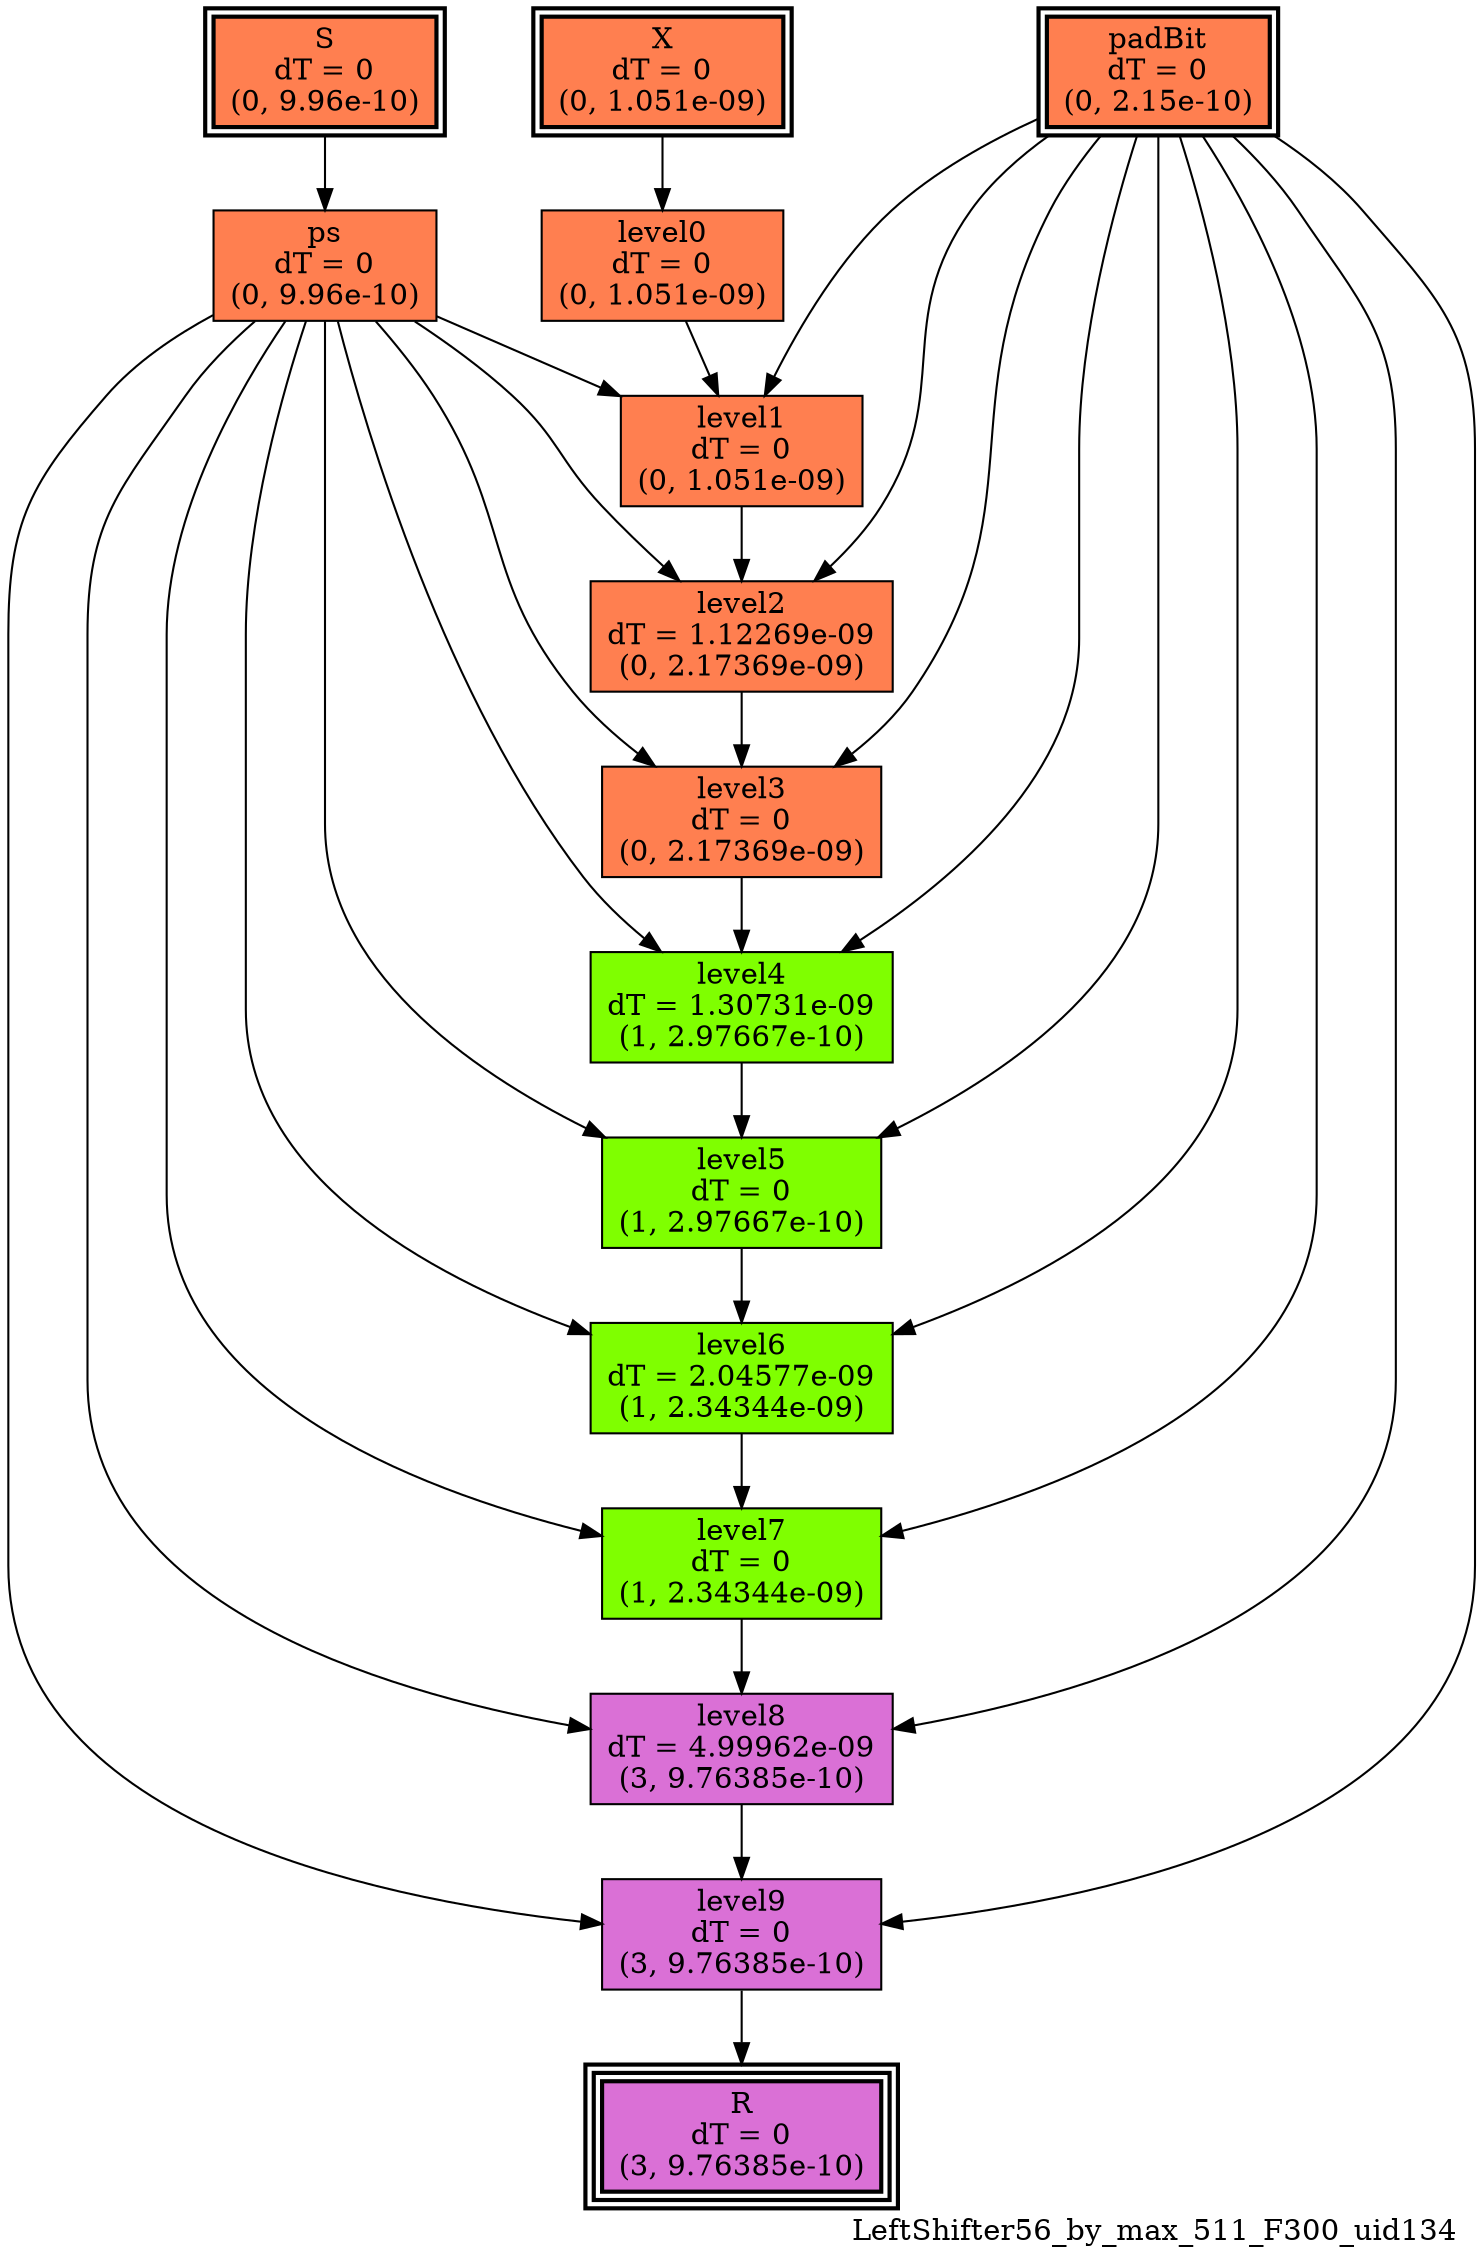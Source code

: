digraph LeftShifter56_by_max_511_F300_uid134
{
	//graph drawing options
	label=LeftShifter56_by_max_511_F300_uid134;
	labelloc=bottom;
	labeljust=right;
	ratio=auto;
	nodesep=0.25;
	ranksep=0.5;

	//input/output signals of operator LeftShifter56_by_max_511_F300_uid134
	X__LeftShifter56_by_max_511_F300_uid134 [ label="X\ndT = 0\n(0, 1.051e-09)", shape=box, color=black, style="bold, filled", fillcolor=coral, peripheries=2 ];
	S__LeftShifter56_by_max_511_F300_uid134 [ label="S\ndT = 0\n(0, 9.96e-10)", shape=box, color=black, style="bold, filled", fillcolor=coral, peripheries=2 ];
	padBit__LeftShifter56_by_max_511_F300_uid134 [ label="padBit\ndT = 0\n(0, 2.15e-10)", shape=box, color=black, style="bold, filled", fillcolor=coral, peripheries=2 ];
	R__LeftShifter56_by_max_511_F300_uid134 [ label="R\ndT = 0\n(3, 9.76385e-10)", shape=box, color=black, style="bold, filled", fillcolor=orchid, peripheries=3 ];
	{rank=same X__LeftShifter56_by_max_511_F300_uid134, S__LeftShifter56_by_max_511_F300_uid134, padBit__LeftShifter56_by_max_511_F300_uid134};
	{rank=same R__LeftShifter56_by_max_511_F300_uid134};
	//internal signals of operator LeftShifter56_by_max_511_F300_uid134
	ps__LeftShifter56_by_max_511_F300_uid134 [ label="ps\ndT = 0\n(0, 9.96e-10)", shape=box, color=black, style=filled, fillcolor=coral, peripheries=1 ];
	level0__LeftShifter56_by_max_511_F300_uid134 [ label="level0\ndT = 0\n(0, 1.051e-09)", shape=box, color=black, style=filled, fillcolor=coral, peripheries=1 ];
	level1__LeftShifter56_by_max_511_F300_uid134 [ label="level1\ndT = 0\n(0, 1.051e-09)", shape=box, color=black, style=filled, fillcolor=coral, peripheries=1 ];
	level2__LeftShifter56_by_max_511_F300_uid134 [ label="level2\ndT = 1.12269e-09\n(0, 2.17369e-09)", shape=box, color=black, style=filled, fillcolor=coral, peripheries=1 ];
	level3__LeftShifter56_by_max_511_F300_uid134 [ label="level3\ndT = 0\n(0, 2.17369e-09)", shape=box, color=black, style=filled, fillcolor=coral, peripheries=1 ];
	level4__LeftShifter56_by_max_511_F300_uid134 [ label="level4\ndT = 1.30731e-09\n(1, 2.97667e-10)", shape=box, color=black, style=filled, fillcolor=chartreuse, peripheries=1 ];
	level5__LeftShifter56_by_max_511_F300_uid134 [ label="level5\ndT = 0\n(1, 2.97667e-10)", shape=box, color=black, style=filled, fillcolor=chartreuse, peripheries=1 ];
	level6__LeftShifter56_by_max_511_F300_uid134 [ label="level6\ndT = 2.04577e-09\n(1, 2.34344e-09)", shape=box, color=black, style=filled, fillcolor=chartreuse, peripheries=1 ];
	level7__LeftShifter56_by_max_511_F300_uid134 [ label="level7\ndT = 0\n(1, 2.34344e-09)", shape=box, color=black, style=filled, fillcolor=chartreuse, peripheries=1 ];
	level8__LeftShifter56_by_max_511_F300_uid134 [ label="level8\ndT = 4.99962e-09\n(3, 9.76385e-10)", shape=box, color=black, style=filled, fillcolor=orchid, peripheries=1 ];
	level9__LeftShifter56_by_max_511_F300_uid134 [ label="level9\ndT = 0\n(3, 9.76385e-10)", shape=box, color=black, style=filled, fillcolor=orchid, peripheries=1 ];

	//subcomponents of operator LeftShifter56_by_max_511_F300_uid134

	//input and internal signal connections of operator LeftShifter56_by_max_511_F300_uid134
	X__LeftShifter56_by_max_511_F300_uid134 -> level0__LeftShifter56_by_max_511_F300_uid134 [ arrowhead=normal, arrowsize=1.0, arrowtail=normal, color=black, dir=forward  ];
	S__LeftShifter56_by_max_511_F300_uid134 -> ps__LeftShifter56_by_max_511_F300_uid134 [ arrowhead=normal, arrowsize=1.0, arrowtail=normal, color=black, dir=forward  ];
	padBit__LeftShifter56_by_max_511_F300_uid134 -> level1__LeftShifter56_by_max_511_F300_uid134 [ arrowhead=normal, arrowsize=1.0, arrowtail=normal, color=black, dir=forward  ];
	padBit__LeftShifter56_by_max_511_F300_uid134 -> level2__LeftShifter56_by_max_511_F300_uid134 [ arrowhead=normal, arrowsize=1.0, arrowtail=normal, color=black, dir=forward  ];
	padBit__LeftShifter56_by_max_511_F300_uid134 -> level3__LeftShifter56_by_max_511_F300_uid134 [ arrowhead=normal, arrowsize=1.0, arrowtail=normal, color=black, dir=forward  ];
	padBit__LeftShifter56_by_max_511_F300_uid134 -> level4__LeftShifter56_by_max_511_F300_uid134 [ arrowhead=normal, arrowsize=1.0, arrowtail=normal, color=black, dir=forward  ];
	padBit__LeftShifter56_by_max_511_F300_uid134 -> level5__LeftShifter56_by_max_511_F300_uid134 [ arrowhead=normal, arrowsize=1.0, arrowtail=normal, color=black, dir=forward  ];
	padBit__LeftShifter56_by_max_511_F300_uid134 -> level6__LeftShifter56_by_max_511_F300_uid134 [ arrowhead=normal, arrowsize=1.0, arrowtail=normal, color=black, dir=forward  ];
	padBit__LeftShifter56_by_max_511_F300_uid134 -> level7__LeftShifter56_by_max_511_F300_uid134 [ arrowhead=normal, arrowsize=1.0, arrowtail=normal, color=black, dir=forward  ];
	padBit__LeftShifter56_by_max_511_F300_uid134 -> level8__LeftShifter56_by_max_511_F300_uid134 [ arrowhead=normal, arrowsize=1.0, arrowtail=normal, color=black, dir=forward  ];
	padBit__LeftShifter56_by_max_511_F300_uid134 -> level9__LeftShifter56_by_max_511_F300_uid134 [ arrowhead=normal, arrowsize=1.0, arrowtail=normal, color=black, dir=forward  ];
	ps__LeftShifter56_by_max_511_F300_uid134 -> level1__LeftShifter56_by_max_511_F300_uid134 [ arrowhead=normal, arrowsize=1.0, arrowtail=normal, color=black, dir=forward  ];
	ps__LeftShifter56_by_max_511_F300_uid134 -> level2__LeftShifter56_by_max_511_F300_uid134 [ arrowhead=normal, arrowsize=1.0, arrowtail=normal, color=black, dir=forward  ];
	ps__LeftShifter56_by_max_511_F300_uid134 -> level3__LeftShifter56_by_max_511_F300_uid134 [ arrowhead=normal, arrowsize=1.0, arrowtail=normal, color=black, dir=forward  ];
	ps__LeftShifter56_by_max_511_F300_uid134 -> level4__LeftShifter56_by_max_511_F300_uid134 [ arrowhead=normal, arrowsize=1.0, arrowtail=normal, color=black, dir=forward  ];
	ps__LeftShifter56_by_max_511_F300_uid134 -> level5__LeftShifter56_by_max_511_F300_uid134 [ arrowhead=normal, arrowsize=1.0, arrowtail=normal, color=black, dir=forward  ];
	ps__LeftShifter56_by_max_511_F300_uid134 -> level6__LeftShifter56_by_max_511_F300_uid134 [ arrowhead=normal, arrowsize=1.0, arrowtail=normal, color=black, dir=forward  ];
	ps__LeftShifter56_by_max_511_F300_uid134 -> level7__LeftShifter56_by_max_511_F300_uid134 [ arrowhead=normal, arrowsize=1.0, arrowtail=normal, color=black, dir=forward  ];
	ps__LeftShifter56_by_max_511_F300_uid134 -> level8__LeftShifter56_by_max_511_F300_uid134 [ arrowhead=normal, arrowsize=1.0, arrowtail=normal, color=black, dir=forward  ];
	ps__LeftShifter56_by_max_511_F300_uid134 -> level9__LeftShifter56_by_max_511_F300_uid134 [ arrowhead=normal, arrowsize=1.0, arrowtail=normal, color=black, dir=forward  ];
	level0__LeftShifter56_by_max_511_F300_uid134 -> level1__LeftShifter56_by_max_511_F300_uid134 [ arrowhead=normal, arrowsize=1.0, arrowtail=normal, color=black, dir=forward  ];
	level1__LeftShifter56_by_max_511_F300_uid134 -> level2__LeftShifter56_by_max_511_F300_uid134 [ arrowhead=normal, arrowsize=1.0, arrowtail=normal, color=black, dir=forward  ];
	level2__LeftShifter56_by_max_511_F300_uid134 -> level3__LeftShifter56_by_max_511_F300_uid134 [ arrowhead=normal, arrowsize=1.0, arrowtail=normal, color=black, dir=forward  ];
	level3__LeftShifter56_by_max_511_F300_uid134 -> level4__LeftShifter56_by_max_511_F300_uid134 [ arrowhead=normal, arrowsize=1.0, arrowtail=normal, color=black, dir=forward  ];
	level4__LeftShifter56_by_max_511_F300_uid134 -> level5__LeftShifter56_by_max_511_F300_uid134 [ arrowhead=normal, arrowsize=1.0, arrowtail=normal, color=black, dir=forward  ];
	level5__LeftShifter56_by_max_511_F300_uid134 -> level6__LeftShifter56_by_max_511_F300_uid134 [ arrowhead=normal, arrowsize=1.0, arrowtail=normal, color=black, dir=forward  ];
	level6__LeftShifter56_by_max_511_F300_uid134 -> level7__LeftShifter56_by_max_511_F300_uid134 [ arrowhead=normal, arrowsize=1.0, arrowtail=normal, color=black, dir=forward  ];
	level7__LeftShifter56_by_max_511_F300_uid134 -> level8__LeftShifter56_by_max_511_F300_uid134 [ arrowhead=normal, arrowsize=1.0, arrowtail=normal, color=black, dir=forward  ];
	level8__LeftShifter56_by_max_511_F300_uid134 -> level9__LeftShifter56_by_max_511_F300_uid134 [ arrowhead=normal, arrowsize=1.0, arrowtail=normal, color=black, dir=forward  ];
	level9__LeftShifter56_by_max_511_F300_uid134 -> R__LeftShifter56_by_max_511_F300_uid134 [ arrowhead=normal, arrowsize=1.0, arrowtail=normal, color=black, dir=forward  ];
}

